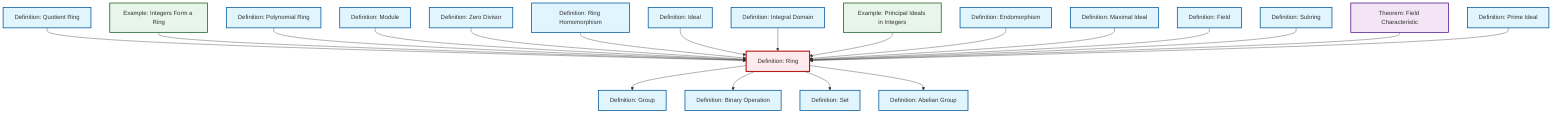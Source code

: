 graph TD
    classDef definition fill:#e1f5fe,stroke:#01579b,stroke-width:2px
    classDef theorem fill:#f3e5f5,stroke:#4a148c,stroke-width:2px
    classDef axiom fill:#fff3e0,stroke:#e65100,stroke-width:2px
    classDef example fill:#e8f5e9,stroke:#1b5e20,stroke-width:2px
    classDef current fill:#ffebee,stroke:#b71c1c,stroke-width:3px
    def-module["Definition: Module"]:::definition
    def-maximal-ideal["Definition: Maximal Ideal"]:::definition
    def-endomorphism["Definition: Endomorphism"]:::definition
    def-prime-ideal["Definition: Prime Ideal"]:::definition
    def-polynomial-ring["Definition: Polynomial Ring"]:::definition
    def-ring["Definition: Ring"]:::definition
    ex-principal-ideal["Example: Principal Ideals in Integers"]:::example
    def-field["Definition: Field"]:::definition
    def-set["Definition: Set"]:::definition
    def-ideal["Definition: Ideal"]:::definition
    ex-integers-ring["Example: Integers Form a Ring"]:::example
    def-subring["Definition: Subring"]:::definition
    def-integral-domain["Definition: Integral Domain"]:::definition
    def-ring-homomorphism["Definition: Ring Homomorphism"]:::definition
    def-zero-divisor["Definition: Zero Divisor"]:::definition
    def-quotient-ring["Definition: Quotient Ring"]:::definition
    def-abelian-group["Definition: Abelian Group"]:::definition
    thm-field-characteristic["Theorem: Field Characteristic"]:::theorem
    def-binary-operation["Definition: Binary Operation"]:::definition
    def-group["Definition: Group"]:::definition
    def-quotient-ring --> def-ring
    ex-integers-ring --> def-ring
    def-polynomial-ring --> def-ring
    def-ring --> def-group
    def-module --> def-ring
    def-zero-divisor --> def-ring
    def-ring-homomorphism --> def-ring
    def-ideal --> def-ring
    def-integral-domain --> def-ring
    def-ring --> def-binary-operation
    ex-principal-ideal --> def-ring
    def-ring --> def-set
    def-endomorphism --> def-ring
    def-maximal-ideal --> def-ring
    def-field --> def-ring
    def-subring --> def-ring
    def-ring --> def-abelian-group
    thm-field-characteristic --> def-ring
    def-prime-ideal --> def-ring
    class def-ring current
